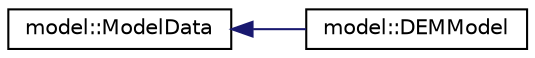 digraph "Graphical Class Hierarchy"
{
  edge [fontname="Helvetica",fontsize="10",labelfontname="Helvetica",labelfontsize="10"];
  node [fontname="Helvetica",fontsize="10",shape=record];
  rankdir="LR";
  Node0 [label="model::ModelData",height=0.2,width=0.4,color="black", fillcolor="white", style="filled",URL="$classmodel_1_1ModelData.html",tooltip="A class to store model data. "];
  Node0 -> Node1 [dir="back",color="midnightblue",fontsize="10",style="solid",fontname="Helvetica"];
  Node1 [label="model::DEMModel",height=0.2,width=0.4,color="black", fillcolor="white", style="filled",URL="$classmodel_1_1DEMModel.html",tooltip="A class for discrete element particle simulation with peridynamic model "];
}
